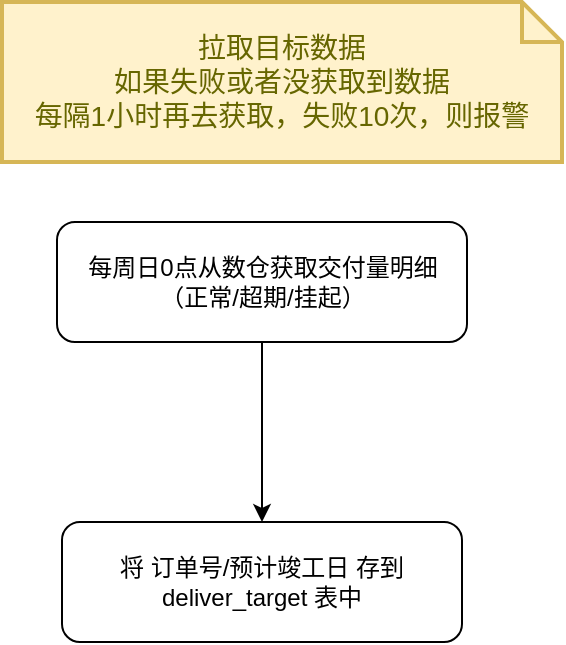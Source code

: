<mxfile version="18.0.6" type="device" pages="3"><diagram id="LxaIcOt_cOgSZb6tOub3" name="第 1 页"><mxGraphModel dx="946" dy="1781" grid="1" gridSize="10" guides="1" tooltips="1" connect="1" arrows="1" fold="1" page="1" pageScale="1" pageWidth="827" pageHeight="1169" math="0" shadow="0"><root><mxCell id="0"/><mxCell id="1" parent="0"/><mxCell id="riOR2E0zB7jc4yz3eXsE-4" style="edgeStyle=orthogonalEdgeStyle;rounded=0;orthogonalLoop=1;jettySize=auto;html=1;exitX=0.5;exitY=1;exitDx=0;exitDy=0;" parent="1" source="riOR2E0zB7jc4yz3eXsE-1" target="riOR2E0zB7jc4yz3eXsE-3" edge="1"><mxGeometry relative="1" as="geometry"/></mxCell><mxCell id="riOR2E0zB7jc4yz3eXsE-1" value="每周日0点从数仓获取交付量明细&lt;br&gt;（正常/超期/挂起）" style="rounded=1;whiteSpace=wrap;html=1;" parent="1" vertex="1"><mxGeometry x="87.5" y="110" width="205" height="60" as="geometry"/></mxCell><mxCell id="riOR2E0zB7jc4yz3eXsE-3" value="将 订单号/预计竣工日 存到&lt;br&gt;deliver_target 表中" style="rounded=1;whiteSpace=wrap;html=1;" parent="1" vertex="1"><mxGeometry x="90" y="260" width="200" height="60" as="geometry"/></mxCell><mxCell id="obGngMe4P63TaxgZ5hVw-1" value="拉取目标数据&lt;br&gt;如果失败或者没获取到数据&lt;br&gt;每隔1小时再去获取，失败10次，则报警" style="shape=note;strokeWidth=2;fontSize=14;size=20;whiteSpace=wrap;html=1;fillColor=#fff2cc;strokeColor=#d6b656;fontColor=#666600;fontFamily=Helvetica;" parent="1" vertex="1"><mxGeometry x="60" width="280" height="80" as="geometry"/></mxCell></root></mxGraphModel></diagram><diagram id="WClnIy8cCLyufUplOHyX" name="第 2 页"><mxGraphModel dx="1773" dy="1781" grid="1" gridSize="10" guides="1" tooltips="1" connect="1" arrows="1" fold="1" page="1" pageScale="1" pageWidth="827" pageHeight="1169" math="0" shadow="0"><root><mxCell id="0"/><mxCell id="1" parent="0"/><mxCell id="RoNOBv5hdsVVcPwyJgfp-1" style="edgeStyle=orthogonalEdgeStyle;rounded=0;orthogonalLoop=1;jettySize=auto;html=1;exitX=0.5;exitY=1;exitDx=0;exitDy=0;fontFamily=Helvetica;" parent="1" source="RoNOBv5hdsVVcPwyJgfp-2" target="RoNOBv5hdsVVcPwyJgfp-7" edge="1"><mxGeometry relative="1" as="geometry"/></mxCell><mxCell id="RoNOBv5hdsVVcPwyJgfp-2" value="每周一到每周日&lt;br&gt;晚上 0点 创建任务" style="rounded=1;whiteSpace=wrap;html=1;" parent="1" vertex="1"><mxGeometry x="120" y="100" width="170" height="60" as="geometry"/></mxCell><mxCell id="RoNOBv5hdsVVcPwyJgfp-3" style="edgeStyle=orthogonalEdgeStyle;rounded=0;orthogonalLoop=1;jettySize=auto;html=1;exitX=0.5;exitY=1;exitDx=0;exitDy=0;fontFamily=Helvetica;" parent="1" source="RoNOBv5hdsVVcPwyJgfp-4" target="RoNOBv5hdsVVcPwyJgfp-12" edge="1"><mxGeometry relative="1" as="geometry"/></mxCell><mxCell id="RoNOBv5hdsVVcPwyJgfp-4" value="1. 获取预计竣工日为当天 &lt;br&gt;正常交付量订单" style="rounded=1;whiteSpace=wrap;html=1;" parent="1" vertex="1"><mxGeometry x="-50" y="340" width="200" height="60" as="geometry"/></mxCell><mxCell id="RoNOBv5hdsVVcPwyJgfp-5" style="edgeStyle=orthogonalEdgeStyle;rounded=0;orthogonalLoop=1;jettySize=auto;html=1;exitX=0.5;exitY=1;exitDx=0;exitDy=0;fontFamily=Helvetica;" parent="1" source="RoNOBv5hdsVVcPwyJgfp-7" target="RoNOBv5hdsVVcPwyJgfp-4" edge="1"><mxGeometry relative="1" as="geometry"/></mxCell><mxCell id="RoNOBv5hdsVVcPwyJgfp-6" style="edgeStyle=orthogonalEdgeStyle;rounded=0;orthogonalLoop=1;jettySize=auto;html=1;exitX=0.5;exitY=1;exitDx=0;exitDy=0;fontFamily=Helvetica;" parent="1" source="RoNOBv5hdsVVcPwyJgfp-7" target="RoNOBv5hdsVVcPwyJgfp-9" edge="1"><mxGeometry relative="1" as="geometry"/></mxCell><mxCell id="RoNOBv5hdsVVcPwyJgfp-7" value="是否为&lt;br&gt;周四？" style="rhombus;whiteSpace=wrap;html=1;fontFamily=Helvetica;" parent="1" vertex="1"><mxGeometry x="165" y="210" width="80" height="80" as="geometry"/></mxCell><mxCell id="RoNOBv5hdsVVcPwyJgfp-8" style="edgeStyle=orthogonalEdgeStyle;rounded=0;orthogonalLoop=1;jettySize=auto;html=1;exitX=0.5;exitY=1;exitDx=0;exitDy=0;fontFamily=Helvetica;" parent="1" source="RoNOBv5hdsVVcPwyJgfp-9" target="RoNOBv5hdsVVcPwyJgfp-12" edge="1"><mxGeometry relative="1" as="geometry"/></mxCell><mxCell id="RoNOBv5hdsVVcPwyJgfp-9" value="1. 获取预计竣工日为周一 + 周二 + 周三 + 周四 正常交付量订单&lt;br&gt;2. 超期交付量订单 + 挂起交付量订单" style="rounded=1;whiteSpace=wrap;html=1;" parent="1" vertex="1"><mxGeometry x="260" y="340" width="366" height="60" as="geometry"/></mxCell><mxCell id="FZjBqdwMbw8guHlPlxSy-10" style="edgeStyle=orthogonalEdgeStyle;rounded=0;orthogonalLoop=1;jettySize=auto;html=1;exitX=0.5;exitY=1;exitDx=0;exitDy=0;entryX=0.5;entryY=0;entryDx=0;entryDy=0;fontFamily=Helvetica;" parent="1" source="RoNOBv5hdsVVcPwyJgfp-12" target="FZjBqdwMbw8guHlPlxSy-4" edge="1"><mxGeometry relative="1" as="geometry"/></mxCell><mxCell id="FZjBqdwMbw8guHlPlxSy-13" style="edgeStyle=orthogonalEdgeStyle;rounded=0;orthogonalLoop=1;jettySize=auto;html=1;exitX=0;exitY=0.5;exitDx=0;exitDy=0;entryX=0;entryY=0.5;entryDx=0;entryDy=0;fontFamily=Helvetica;" parent="1" source="RoNOBv5hdsVVcPwyJgfp-12" target="RoNOBv5hdsVVcPwyJgfp-14" edge="1"><mxGeometry relative="1" as="geometry"><Array as="points"><mxPoint x="80" y="505"/><mxPoint x="80" y="955"/></Array></mxGeometry></mxCell><mxCell id="RoNOBv5hdsVVcPwyJgfp-12" value="订单状态为&lt;br&gt;待竣工/已竣工&lt;br&gt;订单完成/订单取消？" style="rhombus;whiteSpace=wrap;html=1;fontFamily=Helvetica;" parent="1" vertex="1"><mxGeometry x="132.5" y="450" width="177.5" height="110" as="geometry"/></mxCell><mxCell id="FZjBqdwMbw8guHlPlxSy-6" style="edgeStyle=orthogonalEdgeStyle;rounded=0;orthogonalLoop=1;jettySize=auto;html=1;exitX=0.5;exitY=1;exitDx=0;exitDy=0;fontFamily=Helvetica;" parent="1" source="RoNOBv5hdsVVcPwyJgfp-13" target="RoNOBv5hdsVVcPwyJgfp-14" edge="1"><mxGeometry relative="1" as="geometry"/></mxCell><mxCell id="RoNOBv5hdsVVcPwyJgfp-13" value="创建任务" style="rounded=1;whiteSpace=wrap;html=1;" parent="1" vertex="1"><mxGeometry x="151.25" y="790" width="140" height="50" as="geometry"/></mxCell><mxCell id="RoNOBv5hdsVVcPwyJgfp-14" value="结束" style="rounded=1;whiteSpace=wrap;html=1;" parent="1" vertex="1"><mxGeometry x="151.25" y="930" width="140" height="50" as="geometry"/></mxCell><mxCell id="RoNOBv5hdsVVcPwyJgfp-15" value="N" style="text;html=1;align=center;verticalAlign=middle;resizable=0;points=[];autosize=1;strokeColor=none;fillColor=none;fontFamily=Helvetica;" parent="1" vertex="1"><mxGeometry x="199" y="571" width="20" height="20" as="geometry"/></mxCell><mxCell id="RoNOBv5hdsVVcPwyJgfp-16" value="Y" style="text;html=1;align=center;verticalAlign=middle;resizable=0;points=[];autosize=1;strokeColor=none;fillColor=none;fontFamily=Helvetica;" parent="1" vertex="1"><mxGeometry x="95" y="474" width="20" height="20" as="geometry"/></mxCell><mxCell id="FZjBqdwMbw8guHlPlxSy-5" style="edgeStyle=orthogonalEdgeStyle;rounded=0;orthogonalLoop=1;jettySize=auto;html=1;exitX=0.5;exitY=1;exitDx=0;exitDy=0;fontFamily=Helvetica;" parent="1" source="FZjBqdwMbw8guHlPlxSy-4" target="RoNOBv5hdsVVcPwyJgfp-13" edge="1"><mxGeometry relative="1" as="geometry"/></mxCell><mxCell id="FZjBqdwMbw8guHlPlxSy-7" style="edgeStyle=orthogonalEdgeStyle;rounded=0;orthogonalLoop=1;jettySize=auto;html=1;exitX=0;exitY=0.5;exitDx=0;exitDy=0;entryX=0;entryY=0.5;entryDx=0;entryDy=0;fontFamily=Helvetica;" parent="1" source="FZjBqdwMbw8guHlPlxSy-4" target="RoNOBv5hdsVVcPwyJgfp-14" edge="1"><mxGeometry relative="1" as="geometry"><Array as="points"><mxPoint x="80" y="655"/><mxPoint x="80" y="955"/></Array></mxGeometry></mxCell><mxCell id="FZjBqdwMbw8guHlPlxSy-4" value="订单是否满足如下条件中的一个？&lt;br&gt;1. 订单类型为超期/挂订单&lt;br&gt;2. 订单类型为正常订单，并且没有生成任务" style="rhombus;whiteSpace=wrap;html=1;fontFamily=Helvetica;" parent="1" vertex="1"><mxGeometry x="127.5" y="600" width="187.5" height="110" as="geometry"/></mxCell><mxCell id="FZjBqdwMbw8guHlPlxSy-8" value="N" style="text;html=1;align=center;verticalAlign=middle;resizable=0;points=[];autosize=1;strokeColor=none;fillColor=none;fontFamily=Helvetica;" parent="1" vertex="1"><mxGeometry x="90" y="680" width="20" height="20" as="geometry"/></mxCell><mxCell id="FZjBqdwMbw8guHlPlxSy-9" value="Y" style="text;html=1;align=center;verticalAlign=middle;resizable=0;points=[];autosize=1;strokeColor=none;fillColor=none;fontFamily=Helvetica;" parent="1" vertex="1"><mxGeometry x="240" y="740" width="20" height="20" as="geometry"/></mxCell><mxCell id="FZjBqdwMbw8guHlPlxSy-11" value="Y" style="text;html=1;align=center;verticalAlign=middle;resizable=0;points=[];autosize=1;strokeColor=none;fillColor=none;fontFamily=Helvetica;" parent="1" vertex="1"><mxGeometry x="290" y="280" width="20" height="20" as="geometry"/></mxCell><mxCell id="FZjBqdwMbw8guHlPlxSy-12" value="N" style="text;html=1;align=center;verticalAlign=middle;resizable=0;points=[];autosize=1;strokeColor=none;fillColor=none;fontFamily=Helvetica;" parent="1" vertex="1"><mxGeometry x="100" y="276" width="20" height="20" as="geometry"/></mxCell><mxCell id="sihz3XpZC0O1BJxhFGmQ-1" value="创建任务失败则重试，重试3次还不行则报警" style="shape=note;strokeWidth=2;fontSize=14;size=20;whiteSpace=wrap;html=1;fillColor=#fff2cc;strokeColor=#d6b656;fontColor=#666600;fontFamily=Helvetica;" parent="1" vertex="1"><mxGeometry x="53" width="310" height="80" as="geometry"/></mxCell></root></mxGraphModel></diagram><diagram id="Dvthj4kCUe4LJ-INn6q4" name="第 3 页"><mxGraphModel dx="946" dy="612" grid="1" gridSize="10" guides="1" tooltips="1" connect="1" arrows="1" fold="1" page="1" pageScale="1" pageWidth="827" pageHeight="1169" math="0" shadow="0"><root><mxCell id="0"/><mxCell id="1" parent="0"/><mxCell id="LbBFnc_6fHQMBv-f1bXT-1" style="edgeStyle=orthogonalEdgeStyle;rounded=0;orthogonalLoop=1;jettySize=auto;html=1;exitX=0.5;exitY=1;exitDx=0;exitDy=0;entryX=0.5;entryY=0;entryDx=0;entryDy=0;fontFamily=Helvetica;" parent="1" source="KWDjjo1GuJFgNsb8C1HS-1" target="KWDjjo1GuJFgNsb8C1HS-2" edge="1"><mxGeometry relative="1" as="geometry"/></mxCell><mxCell id="KWDjjo1GuJFgNsb8C1HS-1" value="发送异步任务&lt;br&gt;1. 每日9:00 AM（截止当前所有未反馈的任务）&lt;br&gt;2. 每日17:00 PM （截止当前所有未反馈的任务）" style="rounded=1;whiteSpace=wrap;html=1;fontFamily=Helvetica;" parent="1" vertex="1"><mxGeometry x="140" y="130" width="280" height="60" as="geometry"/></mxCell><mxCell id="LbBFnc_6fHQMBv-f1bXT-2" style="edgeStyle=orthogonalEdgeStyle;rounded=0;orthogonalLoop=1;jettySize=auto;html=1;exitX=0.5;exitY=1;exitDx=0;exitDy=0;fontFamily=Helvetica;" parent="1" source="KWDjjo1GuJFgNsb8C1HS-2" target="JIx4JrmzLRTFp7kXKomg-1" edge="1"><mxGeometry relative="1" as="geometry"/></mxCell><mxCell id="KWDjjo1GuJFgNsb8C1HS-2" value="ZE填写反馈" style="rounded=1;whiteSpace=wrap;html=1;fontFamily=Helvetica;" parent="1" vertex="1"><mxGeometry x="220" y="230" width="120" height="60" as="geometry"/></mxCell><mxCell id="LbBFnc_6fHQMBv-f1bXT-3" style="edgeStyle=orthogonalEdgeStyle;rounded=0;orthogonalLoop=1;jettySize=auto;html=1;exitX=0.5;exitY=1;exitDx=0;exitDy=0;fontFamily=Helvetica;" parent="1" source="JIx4JrmzLRTFp7kXKomg-1" target="tiI06XSPL9teawv4iACH-1" edge="1"><mxGeometry relative="1" as="geometry"/></mxCell><mxCell id="LbBFnc_6fHQMBv-f1bXT-4" style="edgeStyle=orthogonalEdgeStyle;rounded=0;orthogonalLoop=1;jettySize=auto;html=1;exitX=0.5;exitY=1;exitDx=0;exitDy=0;fontFamily=Helvetica;" parent="1" source="JIx4JrmzLRTFp7kXKomg-1" target="tiI06XSPL9teawv4iACH-2" edge="1"><mxGeometry relative="1" as="geometry"/></mxCell><mxCell id="JIx4JrmzLRTFp7kXKomg-1" value="是否超过处理时效？" style="rhombus;whiteSpace=wrap;html=1;fontFamily=Helvetica;" parent="1" vertex="1"><mxGeometry x="230" y="330" width="100" height="80" as="geometry"/></mxCell><mxCell id="LbBFnc_6fHQMBv-f1bXT-5" style="edgeStyle=orthogonalEdgeStyle;rounded=0;orthogonalLoop=1;jettySize=auto;html=1;exitX=0.5;exitY=1;exitDx=0;exitDy=0;entryX=0.5;entryY=0;entryDx=0;entryDy=0;fontFamily=Helvetica;" parent="1" source="tiI06XSPL9teawv4iACH-1" target="tiI06XSPL9teawv4iACH-3" edge="1"><mxGeometry relative="1" as="geometry"/></mxCell><mxCell id="tiI06XSPL9teawv4iACH-1" value="记录任务超时完成" style="rounded=1;whiteSpace=wrap;html=1;fontFamily=Helvetica;" parent="1" vertex="1"><mxGeometry x="140" y="450" width="120" height="60" as="geometry"/></mxCell><mxCell id="LbBFnc_6fHQMBv-f1bXT-6" style="edgeStyle=orthogonalEdgeStyle;rounded=0;orthogonalLoop=1;jettySize=auto;html=1;exitX=0.5;exitY=1;exitDx=0;exitDy=0;fontFamily=Helvetica;" parent="1" source="tiI06XSPL9teawv4iACH-2" target="tiI06XSPL9teawv4iACH-3" edge="1"><mxGeometry relative="1" as="geometry"/></mxCell><mxCell id="tiI06XSPL9teawv4iACH-2" value="记录任务未超时完成" style="rounded=1;whiteSpace=wrap;html=1;fontFamily=Helvetica;" parent="1" vertex="1"><mxGeometry x="300" y="450" width="120" height="60" as="geometry"/></mxCell><mxCell id="tiI06XSPL9teawv4iACH-3" value="结束" style="rounded=1;whiteSpace=wrap;html=1;fontFamily=Helvetica;" parent="1" vertex="1"><mxGeometry x="220" y="555" width="120" height="60" as="geometry"/></mxCell><mxCell id="LbBFnc_6fHQMBv-f1bXT-7" value="Y" style="text;html=1;align=center;verticalAlign=middle;resizable=0;points=[];autosize=1;strokeColor=none;fillColor=none;fontFamily=Helvetica;" parent="1" vertex="1"><mxGeometry x="220" y="400" width="20" height="20" as="geometry"/></mxCell><mxCell id="LbBFnc_6fHQMBv-f1bXT-8" value="N" style="text;html=1;align=center;verticalAlign=middle;resizable=0;points=[];autosize=1;strokeColor=none;fillColor=none;fontFamily=Helvetica;" parent="1" vertex="1"><mxGeometry x="317" y="400" width="20" height="20" as="geometry"/></mxCell><mxCell id="5wTUwZ-OZR1kBDml_sIZ-1" value="发送任务失败则重试，重试3次还不行则报警" style="shape=note;strokeWidth=2;fontSize=14;size=20;whiteSpace=wrap;html=1;fillColor=#fff2cc;strokeColor=#d6b656;fontColor=#666600;fontFamily=Helvetica;" parent="1" vertex="1"><mxGeometry x="130" y="20" width="310" height="80" as="geometry"/></mxCell></root></mxGraphModel></diagram></mxfile>